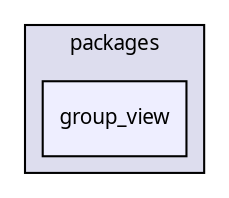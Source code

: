 digraph "packages/permit/packages/group_view/" {
  compound=true
  node [ fontsize="10", fontname="FreeSans.ttf"];
  edge [ labelfontsize="10", labelfontname="FreeSans.ttf"];
  subgraph clusterdir_ba817ab0780f95827f843ef49f61c250 {
    graph [ bgcolor="#ddddee", pencolor="black", label="packages" fontname="FreeSans.ttf", fontsize="10", URL="dir_ba817ab0780f95827f843ef49f61c250.html"]
  dir_33cf76756f3b387679864b28d9ec1255 [shape=box, label="group_view", style="filled", fillcolor="#eeeeff", pencolor="black", URL="dir_33cf76756f3b387679864b28d9ec1255.html"];
  }
}
